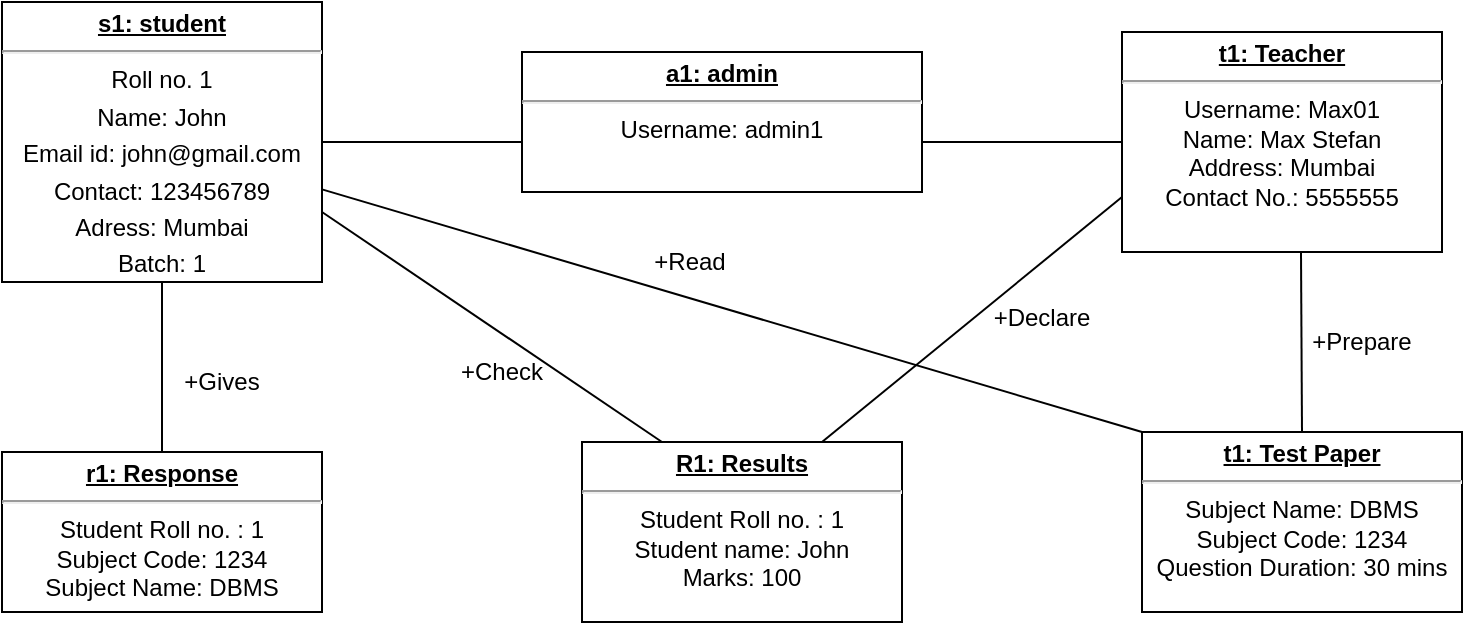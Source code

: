 <mxfile version="16.0.3" type="github">
  <diagram id="C5RBs43oDa-KdzZeNtuy" name="Page-1">
    <mxGraphModel dx="842" dy="564" grid="1" gridSize="10" guides="1" tooltips="1" connect="1" arrows="1" fold="1" page="1" pageScale="1" pageWidth="827" pageHeight="1169" math="0" shadow="0">
      <root>
        <mxCell id="WIyWlLk6GJQsqaUBKTNV-0" />
        <mxCell id="WIyWlLk6GJQsqaUBKTNV-1" parent="WIyWlLk6GJQsqaUBKTNV-0" />
        <mxCell id="3M1NXPSqMb_n-2aE8o2r-0" value="&lt;p style=&quot;margin: 0px ; margin-top: 4px ; text-align: center ; text-decoration: underline&quot;&gt;&lt;b&gt;s1: student&lt;/b&gt;&lt;/p&gt;&lt;hr&gt;&lt;p style=&quot;margin: 4px 0px 0px ; text-align: center&quot;&gt;Roll no. 1&lt;/p&gt;&lt;p style=&quot;margin: 4px 0px 0px ; text-align: center&quot;&gt;Name: John&lt;/p&gt;&lt;p style=&quot;margin: 4px 0px 0px ; text-align: center&quot;&gt;Email id: john@gmail.com&lt;/p&gt;&lt;p style=&quot;margin: 4px 0px 0px ; text-align: center&quot;&gt;Contact: 123456789&lt;/p&gt;&lt;p style=&quot;margin: 4px 0px 0px ; text-align: center&quot;&gt;Adress: Mumbai&lt;/p&gt;&lt;p style=&quot;margin: 4px 0px 0px ; text-align: center&quot;&gt;Batch: 1&lt;/p&gt;&lt;p style=&quot;margin: 0px ; margin-top: 4px ; text-align: center ; text-decoration: underline&quot;&gt;&lt;br&gt;&lt;/p&gt;" style="verticalAlign=top;align=left;overflow=fill;fontSize=12;fontFamily=Helvetica;html=1;" parent="WIyWlLk6GJQsqaUBKTNV-1" vertex="1">
          <mxGeometry x="70" y="115" width="160" height="140" as="geometry" />
        </mxCell>
        <mxCell id="3M1NXPSqMb_n-2aE8o2r-1" value="&lt;p style=&quot;margin: 4px 0px 0px ; text-decoration: underline&quot;&gt;&lt;b&gt;a1: admin&lt;/b&gt;&lt;/p&gt;&lt;hr&gt;Username: admin1&lt;br&gt;" style="verticalAlign=top;align=center;overflow=fill;fontSize=12;fontFamily=Helvetica;html=1;" parent="WIyWlLk6GJQsqaUBKTNV-1" vertex="1">
          <mxGeometry x="330" y="140" width="200" height="70" as="geometry" />
        </mxCell>
        <mxCell id="3M1NXPSqMb_n-2aE8o2r-2" style="edgeStyle=orthogonalEdgeStyle;rounded=0;orthogonalLoop=1;jettySize=auto;html=1;exitX=0.5;exitY=1;exitDx=0;exitDy=0;" parent="WIyWlLk6GJQsqaUBKTNV-1" source="3M1NXPSqMb_n-2aE8o2r-1" target="3M1NXPSqMb_n-2aE8o2r-1" edge="1">
          <mxGeometry relative="1" as="geometry" />
        </mxCell>
        <mxCell id="3M1NXPSqMb_n-2aE8o2r-3" value="&lt;p style=&quot;margin: 0px ; margin-top: 4px ; text-align: center ; text-decoration: underline&quot;&gt;&lt;b&gt;t1: Teacher&lt;/b&gt;&lt;/p&gt;&lt;hr style=&quot;text-align: center&quot;&gt;&lt;div style=&quot;text-align: center&quot;&gt;&lt;span&gt;Username: Max01&lt;/span&gt;&lt;/div&gt;&lt;div style=&quot;text-align: center&quot;&gt;&lt;span&gt;Name: Max Stefan&lt;/span&gt;&lt;/div&gt;&lt;div style=&quot;text-align: center&quot;&gt;&lt;span&gt;Address: Mumbai&lt;/span&gt;&lt;/div&gt;&lt;div style=&quot;text-align: center&quot;&gt;&lt;span&gt;Contact No.: 5555555&lt;/span&gt;&lt;/div&gt;&lt;div style=&quot;text-align: center&quot;&gt;&lt;span&gt;&lt;br&gt;&lt;/span&gt;&lt;/div&gt;&lt;div style=&quot;text-align: center&quot;&gt;&lt;span&gt;&lt;br&gt;&lt;/span&gt;&lt;/div&gt;" style="verticalAlign=top;align=left;overflow=fill;fontSize=12;fontFamily=Helvetica;html=1;" parent="WIyWlLk6GJQsqaUBKTNV-1" vertex="1">
          <mxGeometry x="630" y="130" width="160" height="110" as="geometry" />
        </mxCell>
        <mxCell id="3M1NXPSqMb_n-2aE8o2r-4" value="" style="line;strokeWidth=1;fillColor=none;align=left;verticalAlign=middle;spacingTop=-1;spacingLeft=3;spacingRight=3;rotatable=0;labelPosition=right;points=[];portConstraint=eastwest;" parent="WIyWlLk6GJQsqaUBKTNV-1" vertex="1">
          <mxGeometry x="230" y="181" width="100" height="8" as="geometry" />
        </mxCell>
        <mxCell id="3M1NXPSqMb_n-2aE8o2r-5" value="" style="line;strokeWidth=1;fillColor=none;align=left;verticalAlign=middle;spacingTop=-1;spacingLeft=3;spacingRight=3;rotatable=0;labelPosition=right;points=[];portConstraint=eastwest;" parent="WIyWlLk6GJQsqaUBKTNV-1" vertex="1">
          <mxGeometry x="530" y="181" width="100" height="8" as="geometry" />
        </mxCell>
        <mxCell id="3M1NXPSqMb_n-2aE8o2r-6" value="&lt;p style=&quot;margin: 0px ; margin-top: 4px ; text-align: center ; text-decoration: underline&quot;&gt;&lt;b&gt;t1: Test Paper&lt;/b&gt;&lt;/p&gt;&lt;hr&gt;&lt;div style=&quot;text-align: center&quot;&gt;&lt;span&gt;Subject Name: DBMS&lt;/span&gt;&lt;/div&gt;&lt;div style=&quot;text-align: center&quot;&gt;&lt;span&gt;Subject Code: 1234&lt;/span&gt;&lt;/div&gt;&lt;div style=&quot;text-align: center&quot;&gt;&lt;span&gt;Question Duration: 30 mins&lt;/span&gt;&lt;/div&gt;" style="verticalAlign=top;align=left;overflow=fill;fontSize=12;fontFamily=Helvetica;html=1;" parent="WIyWlLk6GJQsqaUBKTNV-1" vertex="1">
          <mxGeometry x="640" y="330" width="160" height="90" as="geometry" />
        </mxCell>
        <mxCell id="3M1NXPSqMb_n-2aE8o2r-7" value="&lt;p style=&quot;margin: 0px ; margin-top: 4px ; text-align: center ; text-decoration: underline&quot;&gt;&lt;b&gt;r1: Response&lt;/b&gt;&lt;/p&gt;&lt;hr style=&quot;text-align: center&quot;&gt;&lt;div style=&quot;text-align: center&quot;&gt;&lt;span&gt;Student Roll no. : 1&lt;/span&gt;&lt;/div&gt;&lt;div style=&quot;text-align: center&quot;&gt;&lt;span&gt;Subject Code: 1234&lt;/span&gt;&lt;/div&gt;&lt;div style=&quot;text-align: center&quot;&gt;&lt;span&gt;Subject Name: DBMS&lt;/span&gt;&lt;/div&gt;&lt;div style=&quot;text-align: center&quot;&gt;&lt;span&gt;&lt;br&gt;&lt;/span&gt;&lt;/div&gt;" style="verticalAlign=top;align=left;overflow=fill;fontSize=12;fontFamily=Helvetica;html=1;" parent="WIyWlLk6GJQsqaUBKTNV-1" vertex="1">
          <mxGeometry x="70" y="340" width="160" height="80" as="geometry" />
        </mxCell>
        <mxCell id="3M1NXPSqMb_n-2aE8o2r-8" value="&lt;p style=&quot;margin: 0px ; margin-top: 4px ; text-align: center ; text-decoration: underline&quot;&gt;&lt;b&gt;R1: Results&lt;/b&gt;&lt;/p&gt;&lt;hr style=&quot;text-align: center&quot;&gt;&lt;div style=&quot;text-align: center&quot;&gt;&lt;span&gt;Student Roll no. : 1&lt;/span&gt;&lt;/div&gt;&lt;div style=&quot;text-align: center&quot;&gt;&lt;span&gt;Student name: John&lt;/span&gt;&lt;/div&gt;&lt;div style=&quot;text-align: center&quot;&gt;&lt;span&gt;Marks: 100&lt;/span&gt;&lt;/div&gt;" style="verticalAlign=top;align=left;overflow=fill;fontSize=12;fontFamily=Helvetica;html=1;" parent="WIyWlLk6GJQsqaUBKTNV-1" vertex="1">
          <mxGeometry x="360" y="335" width="160" height="90" as="geometry" />
        </mxCell>
        <mxCell id="3M1NXPSqMb_n-2aE8o2r-10" value="" style="endArrow=none;html=1;edgeStyle=orthogonalEdgeStyle;rounded=0;exitX=0.5;exitY=1;exitDx=0;exitDy=0;entryX=0.5;entryY=0;entryDx=0;entryDy=0;" parent="WIyWlLk6GJQsqaUBKTNV-1" source="3M1NXPSqMb_n-2aE8o2r-0" target="3M1NXPSqMb_n-2aE8o2r-7" edge="1">
          <mxGeometry relative="1" as="geometry">
            <mxPoint x="90" y="290" as="sourcePoint" />
            <mxPoint x="240" y="290" as="targetPoint" />
          </mxGeometry>
        </mxCell>
        <mxCell id="3M1NXPSqMb_n-2aE8o2r-13" value="" style="endArrow=none;html=1;edgeStyle=orthogonalEdgeStyle;rounded=0;exitX=0.5;exitY=1;exitDx=0;exitDy=0;entryX=0.5;entryY=0;entryDx=0;entryDy=0;" parent="WIyWlLk6GJQsqaUBKTNV-1" target="3M1NXPSqMb_n-2aE8o2r-6" edge="1">
          <mxGeometry relative="1" as="geometry">
            <mxPoint x="719.5" y="240" as="sourcePoint" />
            <mxPoint x="719.5" y="325" as="targetPoint" />
          </mxGeometry>
        </mxCell>
        <mxCell id="3M1NXPSqMb_n-2aE8o2r-20" value="" style="endArrow=none;html=1;rounded=0;exitX=1;exitY=0.75;exitDx=0;exitDy=0;entryX=0.25;entryY=0;entryDx=0;entryDy=0;" parent="WIyWlLk6GJQsqaUBKTNV-1" source="3M1NXPSqMb_n-2aE8o2r-0" target="3M1NXPSqMb_n-2aE8o2r-8" edge="1">
          <mxGeometry width="50" height="50" relative="1" as="geometry">
            <mxPoint x="290" y="270" as="sourcePoint" />
            <mxPoint x="340" y="220" as="targetPoint" />
          </mxGeometry>
        </mxCell>
        <mxCell id="3M1NXPSqMb_n-2aE8o2r-21" value="" style="endArrow=none;html=1;rounded=0;exitX=0;exitY=0.75;exitDx=0;exitDy=0;entryX=0.75;entryY=0;entryDx=0;entryDy=0;" parent="WIyWlLk6GJQsqaUBKTNV-1" source="3M1NXPSqMb_n-2aE8o2r-3" target="3M1NXPSqMb_n-2aE8o2r-8" edge="1">
          <mxGeometry width="50" height="50" relative="1" as="geometry">
            <mxPoint x="240" y="195" as="sourcePoint" />
            <mxPoint x="440" y="310" as="targetPoint" />
          </mxGeometry>
        </mxCell>
        <mxCell id="3M1NXPSqMb_n-2aE8o2r-22" value="+Check" style="text;html=1;strokeColor=none;fillColor=none;align=center;verticalAlign=middle;whiteSpace=wrap;rounded=0;" parent="WIyWlLk6GJQsqaUBKTNV-1" vertex="1">
          <mxGeometry x="290" y="285" width="60" height="30" as="geometry" />
        </mxCell>
        <mxCell id="kY30XWmb9zHFIz2nDtxE-0" value="+Gives" style="text;html=1;strokeColor=none;fillColor=none;align=center;verticalAlign=middle;whiteSpace=wrap;rounded=0;" vertex="1" parent="WIyWlLk6GJQsqaUBKTNV-1">
          <mxGeometry x="150" y="290" width="60" height="30" as="geometry" />
        </mxCell>
        <mxCell id="kY30XWmb9zHFIz2nDtxE-1" value="+Declare" style="text;html=1;strokeColor=none;fillColor=none;align=center;verticalAlign=middle;whiteSpace=wrap;rounded=0;" vertex="1" parent="WIyWlLk6GJQsqaUBKTNV-1">
          <mxGeometry x="560" y="260" width="60" height="25" as="geometry" />
        </mxCell>
        <mxCell id="kY30XWmb9zHFIz2nDtxE-2" value="" style="endArrow=none;html=1;rounded=0;exitX=0;exitY=0;exitDx=0;exitDy=0;" edge="1" parent="WIyWlLk6GJQsqaUBKTNV-1" source="3M1NXPSqMb_n-2aE8o2r-6" target="3M1NXPSqMb_n-2aE8o2r-0">
          <mxGeometry width="50" height="50" relative="1" as="geometry">
            <mxPoint x="390" y="320" as="sourcePoint" />
            <mxPoint x="440" y="270" as="targetPoint" />
          </mxGeometry>
        </mxCell>
        <mxCell id="kY30XWmb9zHFIz2nDtxE-4" value="+Prepare" style="text;html=1;strokeColor=none;fillColor=none;align=center;verticalAlign=middle;whiteSpace=wrap;rounded=0;" vertex="1" parent="WIyWlLk6GJQsqaUBKTNV-1">
          <mxGeometry x="720" y="270" width="60" height="30" as="geometry" />
        </mxCell>
        <mxCell id="kY30XWmb9zHFIz2nDtxE-5" value="+Read" style="text;html=1;strokeColor=none;fillColor=none;align=center;verticalAlign=middle;whiteSpace=wrap;rounded=0;" vertex="1" parent="WIyWlLk6GJQsqaUBKTNV-1">
          <mxGeometry x="384" y="230" width="60" height="30" as="geometry" />
        </mxCell>
      </root>
    </mxGraphModel>
  </diagram>
</mxfile>
